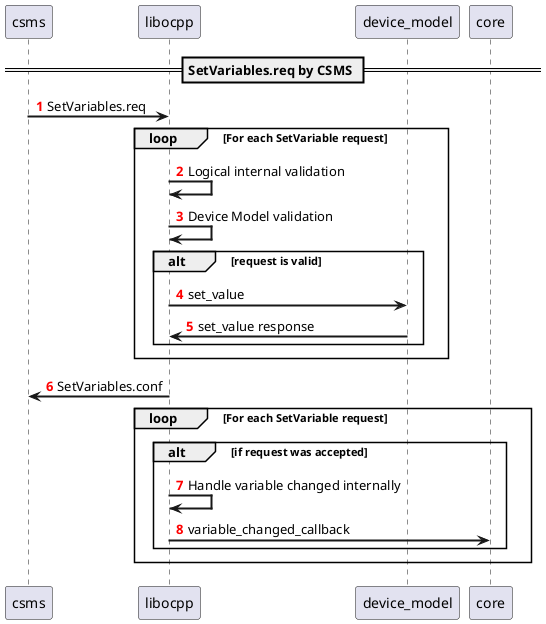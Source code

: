 @startuml
'https://plantuml.com/sequence-diagram
!pragma teoz true
participant csms order 10
participant libocpp order 20
participant device_model order 30
participant core order 40

autonumber "<b><font color=red>"
skinparam sequenceArrowThickness 2

== SetVariables.req by CSMS ==
csms->libocpp: SetVariables.req
loop For each SetVariable request
    libocpp->libocpp: Logical internal validation
    libocpp->libocpp: Device Model validation
    alt request is valid
        libocpp->device_model: set_value
        device_model->libocpp: set_value response
    end
end
libocpp->csms: SetVariables.conf
loop For each SetVariable request
    alt if request was accepted
        libocpp->libocpp: Handle variable changed internally
        libocpp->core: variable_changed_callback
    end
end

@enduml

